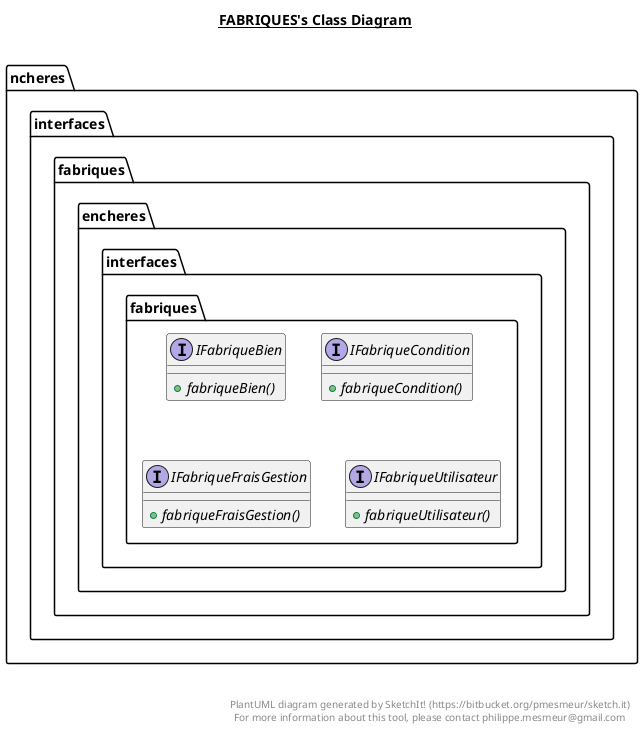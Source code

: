 @startuml

title __FABRIQUES's Class Diagram__\n

    namespace ncheres {
      namespace interfaces {
        namespace fabriques {
          interface encheres.interfaces.fabriques.IFabriqueBien {
              {abstract} + fabriqueBien()
          }
        }
      }
    }


    namespace ncheres {
      namespace interfaces {
        namespace fabriques {
          interface encheres.interfaces.fabriques.IFabriqueCondition {
              {abstract} + fabriqueCondition()
          }
        }
      }
    }


    namespace ncheres {
      namespace interfaces {
        namespace fabriques {
          interface encheres.interfaces.fabriques.IFabriqueFraisGestion {
              {abstract} + fabriqueFraisGestion()
          }
        }
      }
    }


    namespace ncheres {
      namespace interfaces {
        namespace fabriques {
          interface encheres.interfaces.fabriques.IFabriqueUtilisateur {
              {abstract} + fabriqueUtilisateur()
          }
        }
      }
    }




right footer


PlantUML diagram generated by SketchIt! (https://bitbucket.org/pmesmeur/sketch.it)
For more information about this tool, please contact philippe.mesmeur@gmail.com
endfooter

@enduml
